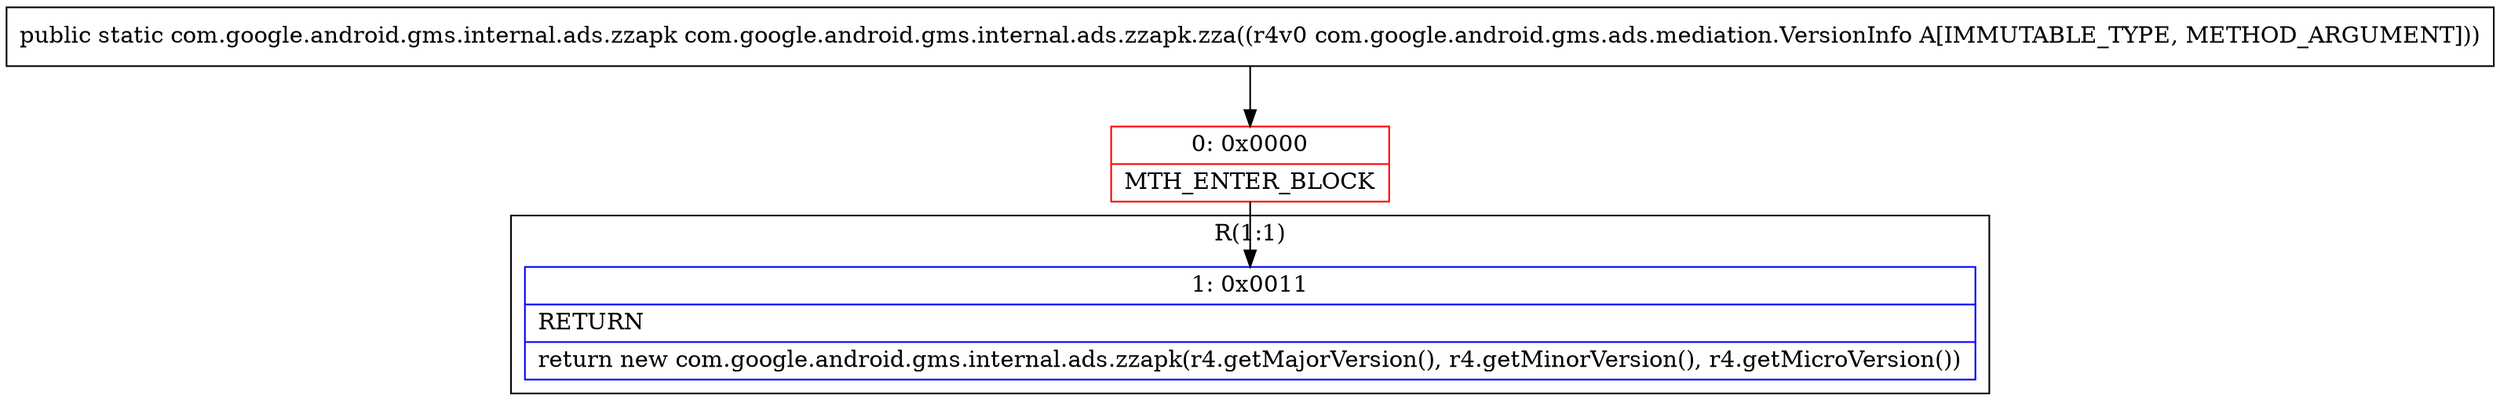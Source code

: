 digraph "CFG forcom.google.android.gms.internal.ads.zzapk.zza(Lcom\/google\/android\/gms\/ads\/mediation\/VersionInfo;)Lcom\/google\/android\/gms\/internal\/ads\/zzapk;" {
subgraph cluster_Region_1699608978 {
label = "R(1:1)";
node [shape=record,color=blue];
Node_1 [shape=record,label="{1\:\ 0x0011|RETURN\l|return new com.google.android.gms.internal.ads.zzapk(r4.getMajorVersion(), r4.getMinorVersion(), r4.getMicroVersion())\l}"];
}
Node_0 [shape=record,color=red,label="{0\:\ 0x0000|MTH_ENTER_BLOCK\l}"];
MethodNode[shape=record,label="{public static com.google.android.gms.internal.ads.zzapk com.google.android.gms.internal.ads.zzapk.zza((r4v0 com.google.android.gms.ads.mediation.VersionInfo A[IMMUTABLE_TYPE, METHOD_ARGUMENT])) }"];
MethodNode -> Node_0;
Node_0 -> Node_1;
}

